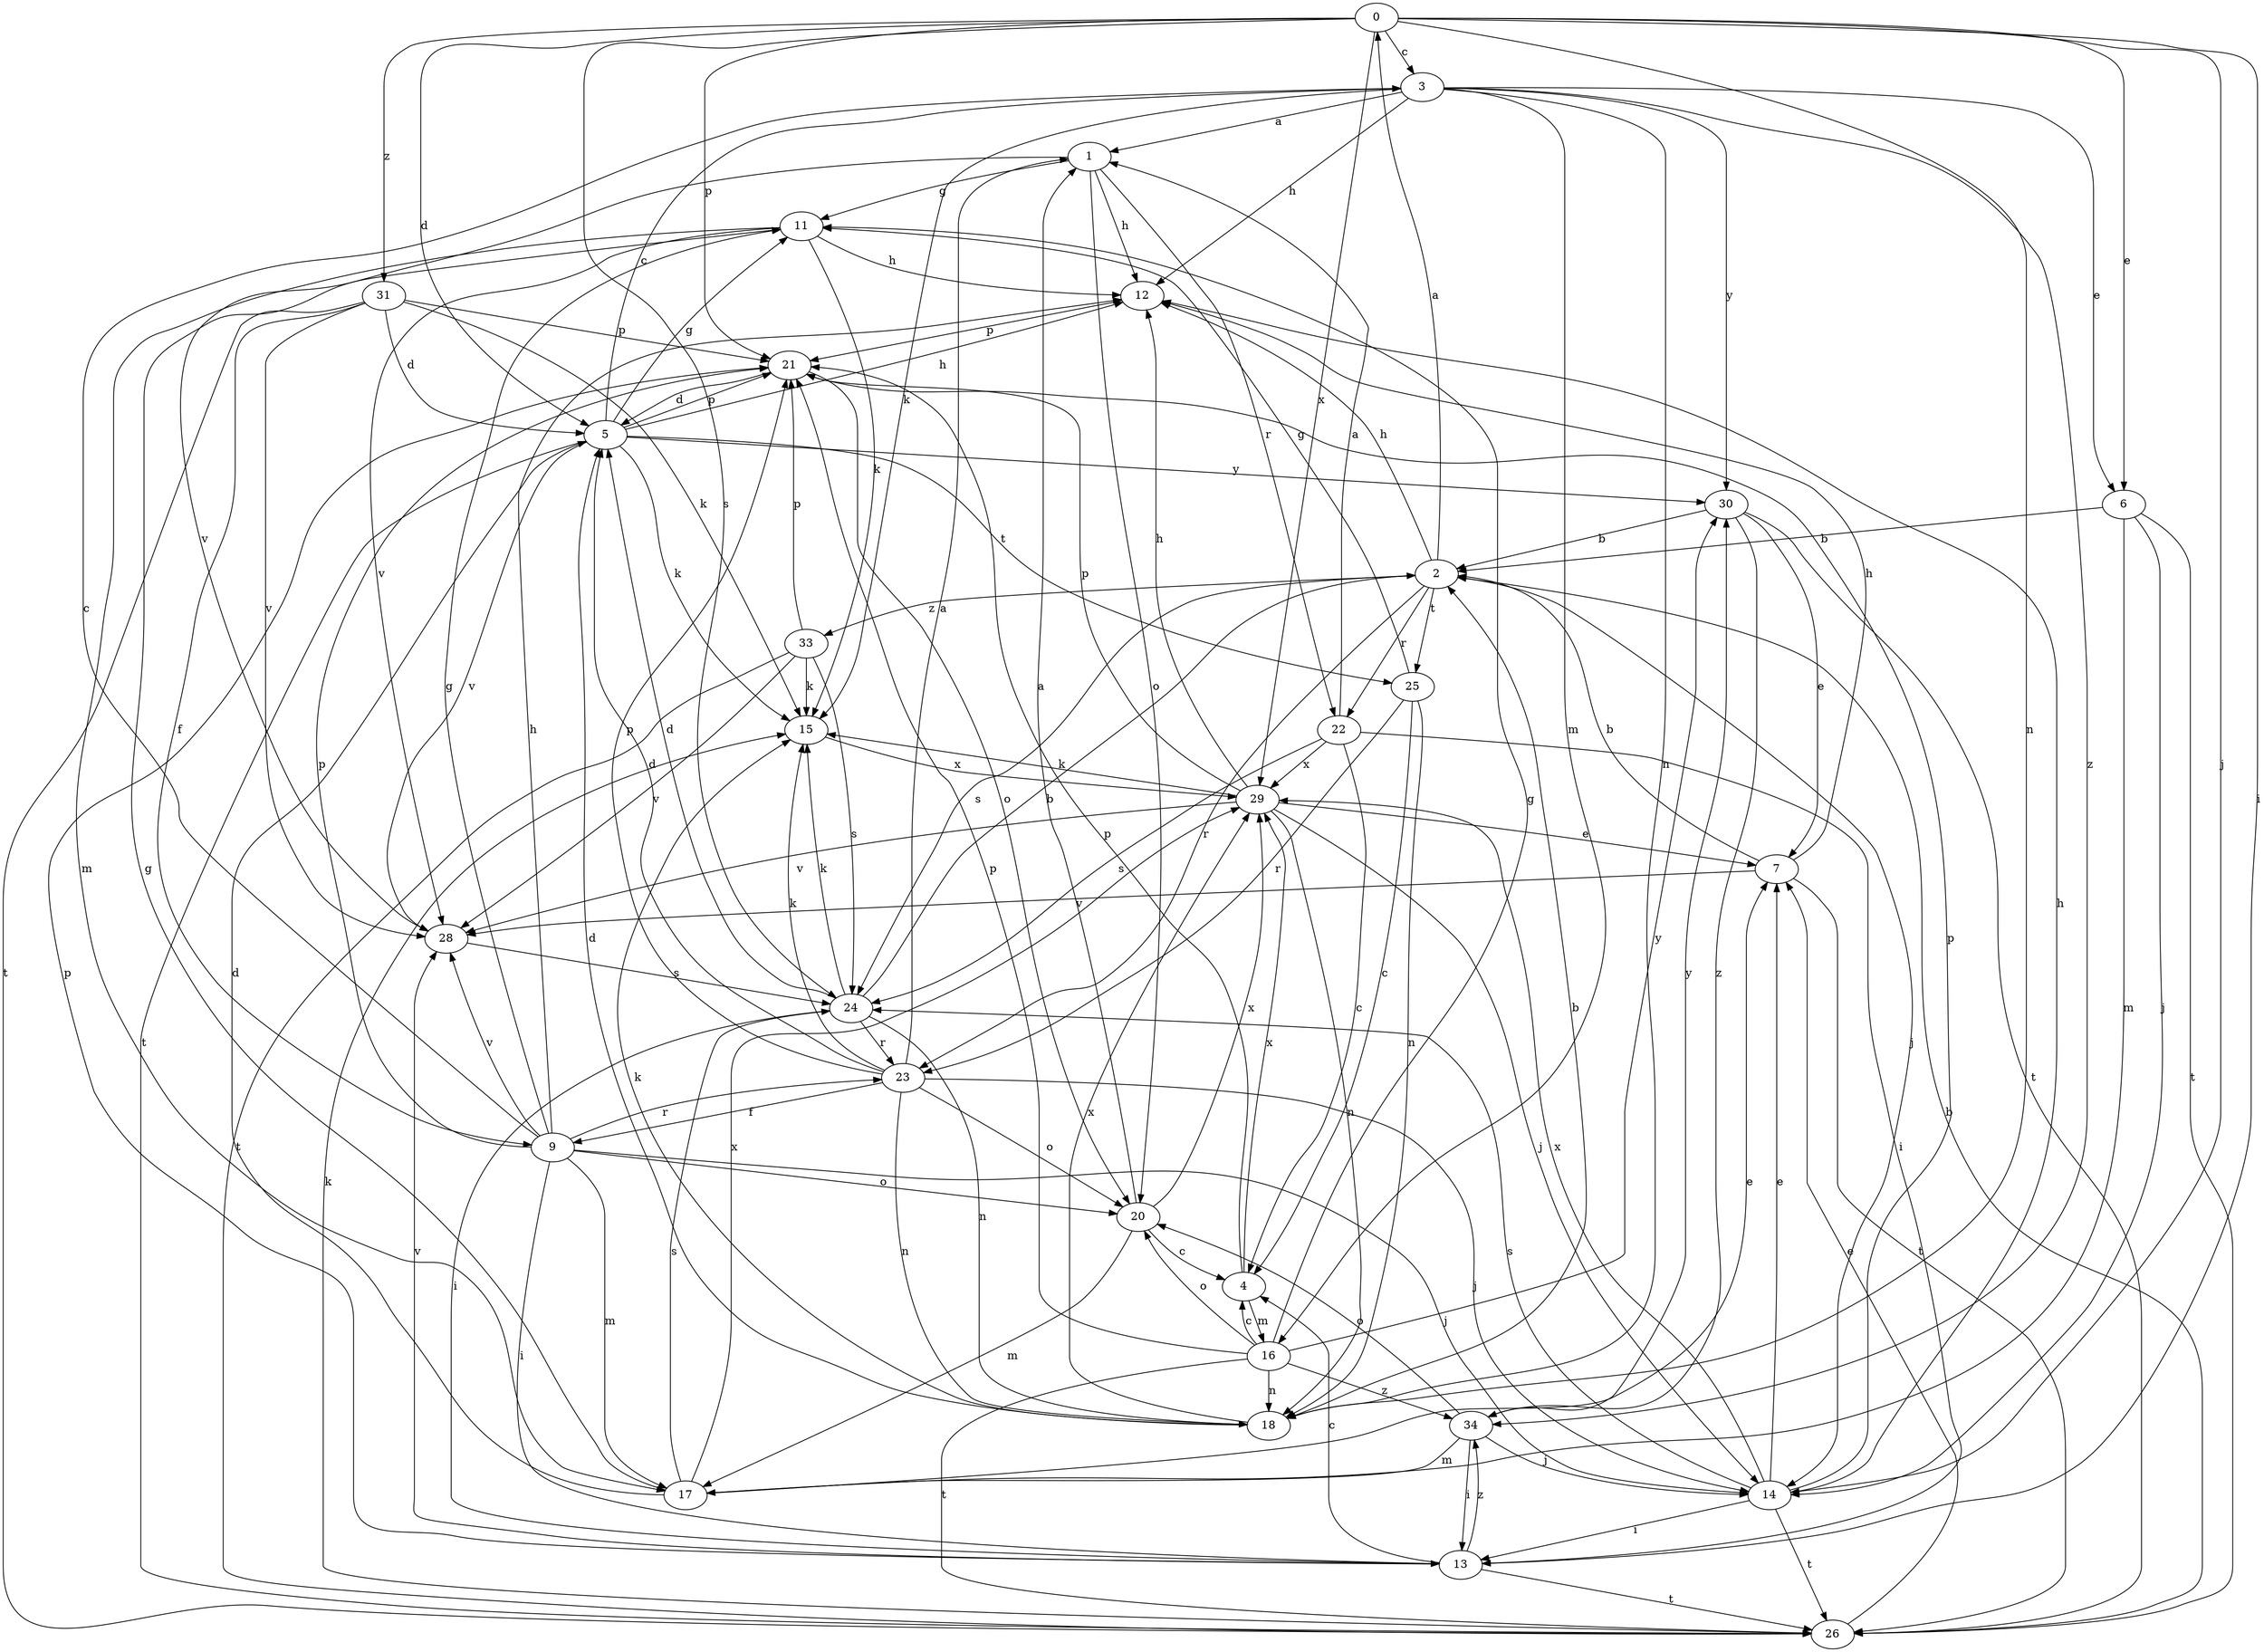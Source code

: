 strict digraph  {
0;
1;
2;
3;
4;
5;
6;
7;
9;
11;
12;
13;
14;
15;
16;
17;
18;
20;
21;
22;
23;
24;
25;
26;
28;
29;
30;
31;
33;
34;
0 -> 3  [label=c];
0 -> 5  [label=d];
0 -> 6  [label=e];
0 -> 13  [label=i];
0 -> 14  [label=j];
0 -> 18  [label=n];
0 -> 21  [label=p];
0 -> 24  [label=s];
0 -> 29  [label=x];
0 -> 31  [label=z];
1 -> 11  [label=g];
1 -> 12  [label=h];
1 -> 20  [label=o];
1 -> 22  [label=r];
1 -> 28  [label=v];
2 -> 0  [label=a];
2 -> 12  [label=h];
2 -> 14  [label=j];
2 -> 22  [label=r];
2 -> 23  [label=r];
2 -> 24  [label=s];
2 -> 25  [label=t];
2 -> 33  [label=z];
3 -> 1  [label=a];
3 -> 6  [label=e];
3 -> 12  [label=h];
3 -> 15  [label=k];
3 -> 16  [label=m];
3 -> 18  [label=n];
3 -> 30  [label=y];
3 -> 34  [label=z];
4 -> 16  [label=m];
4 -> 21  [label=p];
4 -> 29  [label=x];
5 -> 3  [label=c];
5 -> 11  [label=g];
5 -> 12  [label=h];
5 -> 15  [label=k];
5 -> 21  [label=p];
5 -> 25  [label=t];
5 -> 26  [label=t];
5 -> 28  [label=v];
5 -> 30  [label=y];
6 -> 2  [label=b];
6 -> 14  [label=j];
6 -> 17  [label=m];
6 -> 26  [label=t];
7 -> 2  [label=b];
7 -> 12  [label=h];
7 -> 26  [label=t];
7 -> 28  [label=v];
9 -> 3  [label=c];
9 -> 11  [label=g];
9 -> 12  [label=h];
9 -> 13  [label=i];
9 -> 14  [label=j];
9 -> 17  [label=m];
9 -> 20  [label=o];
9 -> 21  [label=p];
9 -> 23  [label=r];
9 -> 28  [label=v];
11 -> 12  [label=h];
11 -> 15  [label=k];
11 -> 17  [label=m];
11 -> 28  [label=v];
12 -> 21  [label=p];
13 -> 4  [label=c];
13 -> 21  [label=p];
13 -> 26  [label=t];
13 -> 28  [label=v];
13 -> 34  [label=z];
14 -> 7  [label=e];
14 -> 12  [label=h];
14 -> 13  [label=i];
14 -> 21  [label=p];
14 -> 24  [label=s];
14 -> 26  [label=t];
14 -> 29  [label=x];
15 -> 29  [label=x];
16 -> 4  [label=c];
16 -> 11  [label=g];
16 -> 18  [label=n];
16 -> 20  [label=o];
16 -> 21  [label=p];
16 -> 26  [label=t];
16 -> 30  [label=y];
16 -> 34  [label=z];
17 -> 5  [label=d];
17 -> 7  [label=e];
17 -> 11  [label=g];
17 -> 24  [label=s];
17 -> 29  [label=x];
18 -> 2  [label=b];
18 -> 5  [label=d];
18 -> 15  [label=k];
18 -> 29  [label=x];
20 -> 1  [label=a];
20 -> 4  [label=c];
20 -> 17  [label=m];
20 -> 29  [label=x];
21 -> 5  [label=d];
21 -> 20  [label=o];
22 -> 1  [label=a];
22 -> 4  [label=c];
22 -> 13  [label=i];
22 -> 24  [label=s];
22 -> 29  [label=x];
23 -> 1  [label=a];
23 -> 5  [label=d];
23 -> 9  [label=f];
23 -> 14  [label=j];
23 -> 15  [label=k];
23 -> 18  [label=n];
23 -> 20  [label=o];
23 -> 21  [label=p];
24 -> 2  [label=b];
24 -> 5  [label=d];
24 -> 13  [label=i];
24 -> 15  [label=k];
24 -> 18  [label=n];
24 -> 23  [label=r];
25 -> 4  [label=c];
25 -> 11  [label=g];
25 -> 18  [label=n];
25 -> 23  [label=r];
26 -> 2  [label=b];
26 -> 7  [label=e];
26 -> 15  [label=k];
28 -> 24  [label=s];
29 -> 7  [label=e];
29 -> 12  [label=h];
29 -> 14  [label=j];
29 -> 15  [label=k];
29 -> 18  [label=n];
29 -> 21  [label=p];
29 -> 28  [label=v];
30 -> 2  [label=b];
30 -> 7  [label=e];
30 -> 26  [label=t];
30 -> 34  [label=z];
31 -> 5  [label=d];
31 -> 9  [label=f];
31 -> 15  [label=k];
31 -> 21  [label=p];
31 -> 26  [label=t];
31 -> 28  [label=v];
33 -> 15  [label=k];
33 -> 21  [label=p];
33 -> 24  [label=s];
33 -> 26  [label=t];
33 -> 28  [label=v];
34 -> 13  [label=i];
34 -> 14  [label=j];
34 -> 17  [label=m];
34 -> 20  [label=o];
34 -> 30  [label=y];
}
